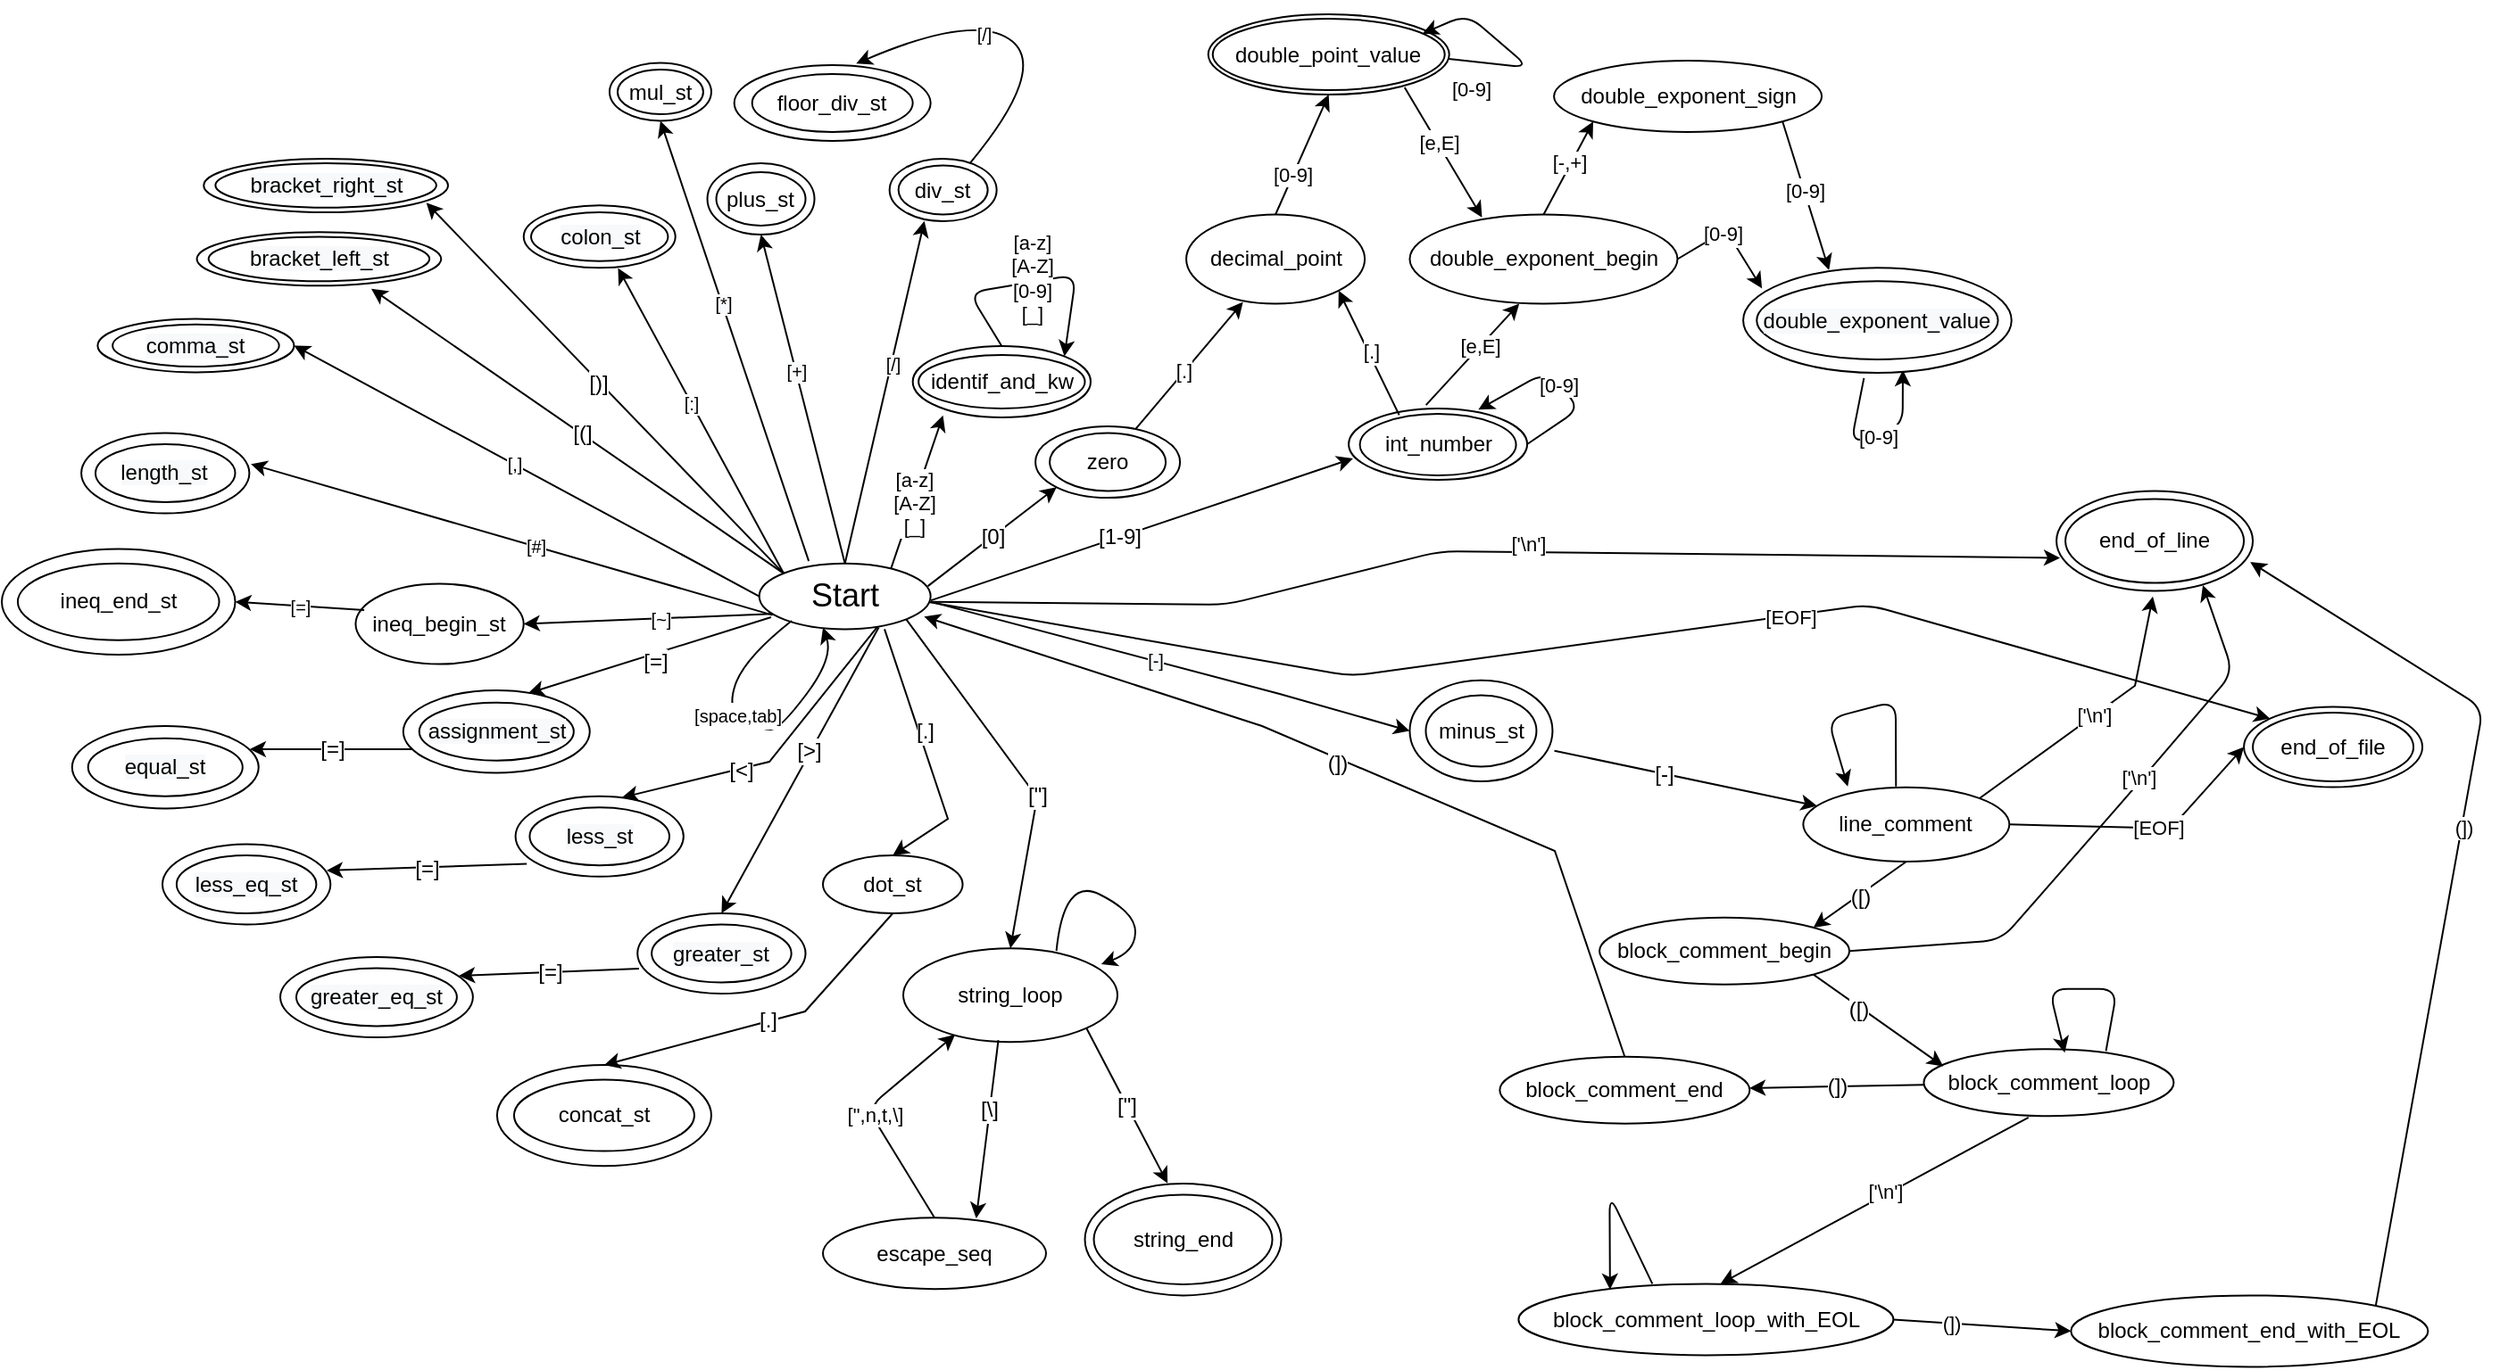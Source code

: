 <mxfile version="15.7.3" type="device"><diagram id="oD_keCYAEAa8p7hV4BWD" name="Page-1"><mxGraphModel dx="1351" dy="756" grid="1" gridSize="10" guides="1" tooltips="1" connect="1" arrows="1" fold="1" page="1" pageScale="1" pageWidth="827" pageHeight="1169" math="0" shadow="0"><root><mxCell id="0"/><mxCell id="1" parent="0"/><mxCell id="SrC2fUFR9enrrj-KLv6N-1" value="" style="ellipse;whiteSpace=wrap;html=1;" parent="1" vertex="1"><mxGeometry x="574.33" y="338.86" width="96" height="36.86" as="geometry"/></mxCell><mxCell id="SrC2fUFR9enrrj-KLv6N-2" value="&lt;font style=&quot;font-size: 18px&quot;&gt;Start&lt;/font&gt;" style="text;html=1;align=center;verticalAlign=middle;resizable=0;points=[];autosize=1;strokeColor=none;fillColor=none;" parent="1" vertex="1"><mxGeometry x="597.33" y="347.29" width="50" height="20" as="geometry"/></mxCell><mxCell id="SrC2fUFR9enrrj-KLv6N-12" value="" style="endArrow=classic;html=1;rounded=0;exitX=1;exitY=0.582;exitDx=0;exitDy=0;entryX=0;entryY=0.5;entryDx=0;entryDy=0;exitPerimeter=0;" parent="1" source="SrC2fUFR9enrrj-KLv6N-1" target="SrC2fUFR9enrrj-KLv6N-17" edge="1"><mxGeometry width="50" height="50" relative="1" as="geometry"><mxPoint x="737.86" y="262" as="sourcePoint"/><mxPoint x="737.86" y="222" as="targetPoint"/><Array as="points"><mxPoint x="865.86" y="412"/></Array></mxGeometry></mxCell><mxCell id="SrC2fUFR9enrrj-KLv6N-318" value="&lt;span style=&quot;font-size: 10px ; background-color: rgb(248 , 249 , 250)&quot;&gt;[-]&lt;/span&gt;" style="edgeLabel;html=1;align=center;verticalAlign=middle;resizable=0;points=[];fontSize=12;" parent="SrC2fUFR9enrrj-KLv6N-12" vertex="1" connectable="0"><mxGeometry x="-0.073" y="1" relative="1" as="geometry"><mxPoint as="offset"/></mxGeometry></mxCell><mxCell id="SrC2fUFR9enrrj-KLv6N-17" value="" style="ellipse;whiteSpace=wrap;html=1;" parent="1" vertex="1"><mxGeometry x="938.73" y="404.42" width="80" height="56.57" as="geometry"/></mxCell><mxCell id="SrC2fUFR9enrrj-KLv6N-18" value="&lt;font style=&quot;font-size: 12px&quot;&gt;minus_st&lt;/font&gt;" style="ellipse;whiteSpace=wrap;html=1;" parent="1" vertex="1"><mxGeometry x="947.73" y="412.7" width="62" height="40" as="geometry"/></mxCell><mxCell id="SrC2fUFR9enrrj-KLv6N-19" value="" style="ellipse;whiteSpace=wrap;html=1;" parent="1" vertex="1"><mxGeometry x="545.26" y="114.5" width="60" height="40" as="geometry"/></mxCell><mxCell id="SrC2fUFR9enrrj-KLv6N-20" value="&lt;font style=&quot;font-size: 12px&quot;&gt;plus_st&lt;/font&gt;" style="ellipse;whiteSpace=wrap;html=1;" parent="1" vertex="1"><mxGeometry x="550.26" y="119.5" width="50" height="30" as="geometry"/></mxCell><mxCell id="SrC2fUFR9enrrj-KLv6N-26" value="" style="endArrow=classic;html=1;rounded=0;entryX=0.5;entryY=1;entryDx=0;entryDy=0;exitX=0.5;exitY=0;exitDx=0;exitDy=0;" parent="1" source="SrC2fUFR9enrrj-KLv6N-1" target="SrC2fUFR9enrrj-KLv6N-19" edge="1"><mxGeometry width="50" height="50" relative="1" as="geometry"><mxPoint x="685.86" y="342" as="sourcePoint"/><mxPoint x="675.86" y="232" as="targetPoint"/></mxGeometry></mxCell><mxCell id="SrC2fUFR9enrrj-KLv6N-32" value="&lt;span style=&quot;background-color: rgb(248 , 249 , 250)&quot;&gt;&lt;font style=&quot;font-size: 10px&quot;&gt;[+]&lt;/font&gt;&lt;/span&gt;" style="edgeLabel;html=1;align=center;verticalAlign=middle;resizable=0;points=[];fontSize=10;" parent="SrC2fUFR9enrrj-KLv6N-26" vertex="1" connectable="0"><mxGeometry x="0.171" relative="1" as="geometry"><mxPoint as="offset"/></mxGeometry></mxCell><mxCell id="SrC2fUFR9enrrj-KLv6N-35" value="" style="endArrow=classic;html=1;rounded=0;entryX=0.5;entryY=1;entryDx=0;entryDy=0;exitX=0.289;exitY=-0.036;exitDx=0;exitDy=0;exitPerimeter=0;" parent="1" source="SrC2fUFR9enrrj-KLv6N-1" target="SrC2fUFR9enrrj-KLv6N-37" edge="1"><mxGeometry width="50" height="50" relative="1" as="geometry"><mxPoint x="675.86" y="332" as="sourcePoint"/><mxPoint x="645.86" y="232" as="targetPoint"/><Array as="points"/></mxGeometry></mxCell><mxCell id="SrC2fUFR9enrrj-KLv6N-36" value="&lt;span style=&quot;background-color: rgb(248 , 249 , 250)&quot;&gt;&lt;font style=&quot;font-size: 10px&quot;&gt;[*]&lt;/font&gt;&lt;/span&gt;" style="edgeLabel;html=1;align=center;verticalAlign=middle;resizable=0;points=[];fontSize=10;" parent="SrC2fUFR9enrrj-KLv6N-35" vertex="1" connectable="0"><mxGeometry x="0.171" relative="1" as="geometry"><mxPoint as="offset"/></mxGeometry></mxCell><mxCell id="SrC2fUFR9enrrj-KLv6N-37" value="&lt;font style=&quot;font-size: 10px&quot;&gt;times_st&lt;/font&gt;" style="ellipse;whiteSpace=wrap;html=1;" parent="1" vertex="1"><mxGeometry x="490.47" y="58.25" width="57" height="32.5" as="geometry"/></mxCell><mxCell id="SrC2fUFR9enrrj-KLv6N-39" value="&lt;font style=&quot;font-size: 12px&quot;&gt;mul_st&lt;/font&gt;" style="ellipse;whiteSpace=wrap;html=1;" parent="1" vertex="1"><mxGeometry x="494.97" y="62" width="48" height="25" as="geometry"/></mxCell><mxCell id="SrC2fUFR9enrrj-KLv6N-41" value="" style="endArrow=classic;html=1;rounded=0;exitX=0.5;exitY=0;exitDx=0;exitDy=0;entryX=0.325;entryY=0.998;entryDx=0;entryDy=0;entryPerimeter=0;" parent="1" source="SrC2fUFR9enrrj-KLv6N-1" target="SrC2fUFR9enrrj-KLv6N-43" edge="1"><mxGeometry width="50" height="50" relative="1" as="geometry"><mxPoint x="722.804" y="385.68" as="sourcePoint"/><mxPoint x="775.86" y="182" as="targetPoint"/><Array as="points"/></mxGeometry></mxCell><mxCell id="SrC2fUFR9enrrj-KLv6N-42" value="&lt;span style=&quot;background-color: rgb(248 , 249 , 250)&quot;&gt;&lt;font style=&quot;font-size: 10px&quot;&gt;[/]&lt;/font&gt;&lt;/span&gt;" style="edgeLabel;html=1;align=center;verticalAlign=middle;resizable=0;points=[];fontSize=10;" parent="SrC2fUFR9enrrj-KLv6N-41" vertex="1" connectable="0"><mxGeometry x="0.171" relative="1" as="geometry"><mxPoint as="offset"/></mxGeometry></mxCell><mxCell id="SrC2fUFR9enrrj-KLv6N-43" value="&lt;font style=&quot;font-size: 10px&quot;&gt;times_st&lt;/font&gt;" style="ellipse;whiteSpace=wrap;html=1;" parent="1" vertex="1"><mxGeometry x="647.33" y="112" width="60" height="35" as="geometry"/></mxCell><mxCell id="SrC2fUFR9enrrj-KLv6N-44" value="&lt;font style=&quot;font-size: 12px&quot;&gt;div_st&lt;/font&gt;" style="ellipse;whiteSpace=wrap;html=1;" parent="1" vertex="1"><mxGeometry x="652.33" y="115.75" width="50" height="27.5" as="geometry"/></mxCell><mxCell id="SrC2fUFR9enrrj-KLv6N-59" value="" style="ellipse;whiteSpace=wrap;html=1;fontSize=10;" parent="1" vertex="1"><mxGeometry x="263.13" y="112" width="136.87" height="30" as="geometry"/></mxCell><mxCell id="SrC2fUFR9enrrj-KLv6N-62" value="&lt;span style=&quot;color: rgb(0 , 0 , 0) ; font-family: &amp;#34;helvetica&amp;#34; ; font-size: 12px ; font-style: normal ; font-weight: normal ; letter-spacing: normal ; text-align: center ; text-indent: 0px ; text-transform: none ; word-spacing: 0px ; background-color: rgb(248 , 249 , 250) ; text-decoration: none ; display: inline ; float: none&quot;&gt;bracket_right_st&lt;/span&gt;" style="ellipse;whiteSpace=wrap;html=1;fontSize=10;" parent="1" vertex="1"><mxGeometry x="269.69" y="114.5" width="123.75" height="24.85" as="geometry"/></mxCell><mxCell id="SrC2fUFR9enrrj-KLv6N-70" value="" style="endArrow=classic;html=1;rounded=0;entryX=0.911;entryY=0.822;entryDx=0;entryDy=0;entryPerimeter=0;exitX=0;exitY=0;exitDx=0;exitDy=0;" parent="1" source="SrC2fUFR9enrrj-KLv6N-1" target="SrC2fUFR9enrrj-KLv6N-59" edge="1"><mxGeometry width="50" height="50" relative="1" as="geometry"><mxPoint x="675.862" y="425.102" as="sourcePoint"/><mxPoint x="422.12" y="162.0" as="targetPoint"/><Array as="points"/></mxGeometry></mxCell><mxCell id="yUjqLN8DnzLpdZ_BlXp3-6" value="&lt;span style=&quot;font-size: 12px&quot;&gt;[)]&lt;/span&gt;" style="edgeLabel;html=1;align=center;verticalAlign=middle;resizable=0;points=[];" parent="SrC2fUFR9enrrj-KLv6N-70" vertex="1" connectable="0"><mxGeometry x="0.029" y="1" relative="1" as="geometry"><mxPoint as="offset"/></mxGeometry></mxCell><mxCell id="SrC2fUFR9enrrj-KLv6N-74" value="" style="ellipse;whiteSpace=wrap;html=1;fontSize=10;" parent="1" vertex="1"><mxGeometry x="259.27" y="153.18" width="136.87" height="30" as="geometry"/></mxCell><mxCell id="SrC2fUFR9enrrj-KLv6N-75" value="&lt;span style=&quot;color: rgb(0 , 0 , 0) ; font-family: &amp;#34;helvetica&amp;#34; ; font-size: 12px ; font-style: normal ; font-weight: normal ; letter-spacing: normal ; text-align: center ; text-indent: 0px ; text-transform: none ; word-spacing: 0px ; background-color: rgb(248 , 249 , 250) ; text-decoration: none ; display: inline ; float: none&quot;&gt;bracket_left_st&lt;/span&gt;" style="ellipse;whiteSpace=wrap;html=1;fontSize=10;" parent="1" vertex="1"><mxGeometry x="265.83" y="155.76" width="123.75" height="24.85" as="geometry"/></mxCell><mxCell id="SrC2fUFR9enrrj-KLv6N-76" value="" style="endArrow=classic;html=1;rounded=0;entryX=0.714;entryY=1.055;entryDx=0;entryDy=0;entryPerimeter=0;exitX=0;exitY=0;exitDx=0;exitDy=0;" parent="1" source="SrC2fUFR9enrrj-KLv6N-1" target="SrC2fUFR9enrrj-KLv6N-74" edge="1"><mxGeometry width="50" height="50" relative="1" as="geometry"><mxPoint x="675.86" y="372" as="sourcePoint"/><mxPoint x="347.609" y="222.0" as="targetPoint"/><Array as="points"/></mxGeometry></mxCell><mxCell id="SrC2fUFR9enrrj-KLv6N-209" value="[(]" style="edgeLabel;html=1;align=center;verticalAlign=middle;resizable=0;points=[];fontSize=12;" parent="SrC2fUFR9enrrj-KLv6N-76" vertex="1" connectable="0"><mxGeometry x="-0.016" relative="1" as="geometry"><mxPoint as="offset"/></mxGeometry></mxCell><mxCell id="SrC2fUFR9enrrj-KLv6N-79" value="&lt;font style=&quot;font-size: 10px&quot;&gt;mul_st&lt;/font&gt;" style="ellipse;whiteSpace=wrap;html=1;" parent="1" vertex="1"><mxGeometry x="560.33" y="59.5" width="110" height="42.5" as="geometry"/></mxCell><mxCell id="SrC2fUFR9enrrj-KLv6N-80" value="&lt;font style=&quot;font-size: 12px&quot;&gt;floor_div_st&lt;/font&gt;" style="ellipse;whiteSpace=wrap;html=1;" parent="1" vertex="1"><mxGeometry x="570.33" y="64.5" width="90" height="32.5" as="geometry"/></mxCell><mxCell id="SrC2fUFR9enrrj-KLv6N-82" value="" style="curved=1;endArrow=classic;html=1;rounded=0;fontSize=10;entryX=0.621;entryY=-0.02;entryDx=0;entryDy=0;entryPerimeter=0;exitX=0.75;exitY=0.073;exitDx=0;exitDy=0;exitPerimeter=0;" parent="1" source="SrC2fUFR9enrrj-KLv6N-43" target="SrC2fUFR9enrrj-KLv6N-79" edge="1"><mxGeometry width="50" height="50" relative="1" as="geometry"><mxPoint x="1015.86" y="82" as="sourcePoint"/><mxPoint x="865.86" y="42" as="targetPoint"/><Array as="points"><mxPoint x="735.86" y="62"/><mxPoint x="695.86" y="30"/></Array></mxGeometry></mxCell><mxCell id="SrC2fUFR9enrrj-KLv6N-91" value="[/]" style="edgeLabel;html=1;align=center;verticalAlign=middle;resizable=0;points=[];fontSize=10;" parent="SrC2fUFR9enrrj-KLv6N-82" vertex="1" connectable="0"><mxGeometry x="0.137" y="7" relative="1" as="geometry"><mxPoint as="offset"/></mxGeometry></mxCell><mxCell id="SrC2fUFR9enrrj-KLv6N-86" value="" style="curved=1;endArrow=classic;html=1;rounded=0;fontSize=10;exitX=0.189;exitY=0.871;exitDx=0;exitDy=0;entryX=0.372;entryY=0.974;entryDx=0;entryDy=0;entryPerimeter=0;exitPerimeter=0;" parent="1" source="SrC2fUFR9enrrj-KLv6N-1" target="SrC2fUFR9enrrj-KLv6N-1" edge="1"><mxGeometry width="50" height="50" relative="1" as="geometry"><mxPoint x="805.86" y="369" as="sourcePoint"/><mxPoint x="755.86" y="312" as="targetPoint"/><Array as="points"><mxPoint x="565.86" y="392"/><mxPoint x="555.86" y="422"/><mxPoint x="575.86" y="432"/><mxPoint x="585.86" y="432"/><mxPoint x="615.86" y="392"/></Array></mxGeometry></mxCell><mxCell id="SrC2fUFR9enrrj-KLv6N-226" value="&lt;span style=&quot;font-size: 10px&quot;&gt;[space,tab]&lt;/span&gt;" style="edgeLabel;html=1;align=center;verticalAlign=middle;resizable=0;points=[];fontSize=12;" parent="SrC2fUFR9enrrj-KLv6N-86" vertex="1" connectable="0"><mxGeometry x="-0.134" y="1" relative="1" as="geometry"><mxPoint as="offset"/></mxGeometry></mxCell><mxCell id="SrC2fUFR9enrrj-KLv6N-92" value="" style="ellipse;whiteSpace=wrap;html=1;fontSize=10;" parent="1" vertex="1"><mxGeometry x="442.36" y="138.18" width="85" height="35" as="geometry"/></mxCell><mxCell id="SrC2fUFR9enrrj-KLv6N-93" value="&lt;span style=&quot;color: rgb(0 , 0 , 0) ; font-family: &amp;#34;helvetica&amp;#34; ; font-size: 12px ; font-style: normal ; font-weight: normal ; letter-spacing: normal ; text-align: center ; text-indent: 0px ; text-transform: none ; word-spacing: 0px ; background-color: rgb(248 , 249 , 250) ; text-decoration: none ; display: inline ; float: none&quot;&gt;colon_st&lt;/span&gt;" style="ellipse;whiteSpace=wrap;html=1;fontSize=10;" parent="1" vertex="1"><mxGeometry x="446.5" y="141.97" width="76.72" height="27.42" as="geometry"/></mxCell><mxCell id="SrC2fUFR9enrrj-KLv6N-101" value="" style="endArrow=classic;html=1;rounded=0;fontSize=10;entryX=0.622;entryY=1.002;entryDx=0;entryDy=0;entryPerimeter=0;exitX=0;exitY=0;exitDx=0;exitDy=0;" parent="1" source="SrC2fUFR9enrrj-KLv6N-1" target="SrC2fUFR9enrrj-KLv6N-92" edge="1"><mxGeometry width="50" height="50" relative="1" as="geometry"><mxPoint x="685.86" y="392" as="sourcePoint"/><mxPoint x="555.86" y="252" as="targetPoint"/></mxGeometry></mxCell><mxCell id="SrC2fUFR9enrrj-KLv6N-103" value="[:]" style="edgeLabel;html=1;align=center;verticalAlign=middle;resizable=0;points=[];fontSize=10;" parent="SrC2fUFR9enrrj-KLv6N-101" vertex="1" connectable="0"><mxGeometry x="0.119" relative="1" as="geometry"><mxPoint as="offset"/></mxGeometry></mxCell><mxCell id="SrC2fUFR9enrrj-KLv6N-113" value="" style="ellipse;whiteSpace=wrap;html=1;fontSize=10;" parent="1" vertex="1"><mxGeometry x="203.71" y="201.7" width="110" height="30" as="geometry"/></mxCell><mxCell id="SrC2fUFR9enrrj-KLv6N-114" value="&lt;span style=&quot;color: rgb(0 , 0 , 0) ; font-family: &amp;#34;helvetica&amp;#34; ; font-size: 12px ; font-style: normal ; font-weight: normal ; letter-spacing: normal ; text-align: center ; text-indent: 0px ; text-transform: none ; word-spacing: 0px ; background-color: rgb(248 , 249 , 250) ; text-decoration: none ; display: inline ; float: none&quot;&gt;comma_st&lt;/span&gt;" style="ellipse;whiteSpace=wrap;html=1;fontSize=10;" parent="1" vertex="1"><mxGeometry x="212.07" y="204.84" width="93.28" height="23.72" as="geometry"/></mxCell><mxCell id="SrC2fUFR9enrrj-KLv6N-115" value="" style="endArrow=classic;html=1;rounded=0;fontSize=10;exitX=0;exitY=0.5;exitDx=0;exitDy=0;entryX=1;entryY=0.5;entryDx=0;entryDy=0;" parent="1" source="SrC2fUFR9enrrj-KLv6N-1" target="SrC2fUFR9enrrj-KLv6N-113" edge="1"><mxGeometry width="50" height="50" relative="1" as="geometry"><mxPoint x="565.86" y="462" as="sourcePoint"/><mxPoint x="295.86" y="337" as="targetPoint"/></mxGeometry></mxCell><mxCell id="SrC2fUFR9enrrj-KLv6N-116" value="[,]" style="edgeLabel;html=1;align=center;verticalAlign=middle;resizable=0;points=[];fontSize=10;" parent="SrC2fUFR9enrrj-KLv6N-115" vertex="1" connectable="0"><mxGeometry x="0.055" relative="1" as="geometry"><mxPoint as="offset"/></mxGeometry></mxCell><mxCell id="SrC2fUFR9enrrj-KLv6N-144" value="" style="ellipse;whiteSpace=wrap;html=1;fontSize=10;" parent="1" vertex="1"><mxGeometry x="194.55" y="265.75" width="94.14" height="45" as="geometry"/></mxCell><mxCell id="SrC2fUFR9enrrj-KLv6N-145" value="&lt;span style=&quot;color: rgb(0 , 0 , 0) ; font-family: &amp;#34;helvetica&amp;#34; ; font-size: 12px ; font-style: normal ; font-weight: normal ; letter-spacing: normal ; text-align: center ; text-indent: 0px ; text-transform: none ; word-spacing: 0px ; background-color: rgb(248 , 249 , 250) ; text-decoration: none ; display: inline ; float: none&quot;&gt;length_st&lt;/span&gt;" style="ellipse;whiteSpace=wrap;html=1;fontSize=10;" parent="1" vertex="1"><mxGeometry x="202.48" y="272" width="78.28" height="32.5" as="geometry"/></mxCell><mxCell id="SrC2fUFR9enrrj-KLv6N-146" value="" style="endArrow=classic;html=1;rounded=0;fontSize=10;exitX=0.078;exitY=0.785;exitDx=0;exitDy=0;exitPerimeter=0;entryX=1.009;entryY=0.387;entryDx=0;entryDy=0;entryPerimeter=0;" parent="1" source="SrC2fUFR9enrrj-KLv6N-1" target="SrC2fUFR9enrrj-KLv6N-144" edge="1"><mxGeometry width="50" height="50" relative="1" as="geometry"><mxPoint x="885.86" y="422" as="sourcePoint"/><mxPoint x="545.86" y="552" as="targetPoint"/></mxGeometry></mxCell><mxCell id="yUjqLN8DnzLpdZ_BlXp3-25" value="&lt;span style=&quot;font-size: 10px&quot;&gt;[#]&lt;/span&gt;" style="edgeLabel;html=1;align=center;verticalAlign=middle;resizable=0;points=[];" parent="SrC2fUFR9enrrj-KLv6N-146" vertex="1" connectable="0"><mxGeometry x="-0.091" y="-1" relative="1" as="geometry"><mxPoint as="offset"/></mxGeometry></mxCell><mxCell id="SrC2fUFR9enrrj-KLv6N-155" value="" style="ellipse;whiteSpace=wrap;html=1;fontSize=10;" parent="1" vertex="1"><mxGeometry x="150" y="330.72" width="130.76" height="59.28" as="geometry"/></mxCell><mxCell id="SrC2fUFR9enrrj-KLv6N-156" value="&lt;span style=&quot;font-family: &amp;#34;helvetica&amp;#34; ; font-size: 12px&quot;&gt;ineq_end_st&lt;/span&gt;" style="ellipse;whiteSpace=wrap;html=1;fontSize=10;" parent="1" vertex="1"><mxGeometry x="158.96" y="338.85" width="112.83" height="43.03" as="geometry"/></mxCell><mxCell id="SrC2fUFR9enrrj-KLv6N-162" value="&lt;span style=&quot;font-family: &amp;#34;helvetica&amp;#34; ; font-size: 12px&quot;&gt;ineq_begin_st&lt;/span&gt;" style="ellipse;whiteSpace=wrap;html=1;fontSize=10;" parent="1" vertex="1"><mxGeometry x="348.22" y="350.29" width="94.14" height="45" as="geometry"/></mxCell><mxCell id="SrC2fUFR9enrrj-KLv6N-164" value="" style="endArrow=classic;html=1;rounded=0;fontSize=10;exitX=0.074;exitY=0.767;exitDx=0;exitDy=0;exitPerimeter=0;entryX=1;entryY=0.5;entryDx=0;entryDy=0;" parent="1" source="SrC2fUFR9enrrj-KLv6N-1" target="SrC2fUFR9enrrj-KLv6N-162" edge="1"><mxGeometry width="50" height="50" relative="1" as="geometry"><mxPoint x="575.86" y="532" as="sourcePoint"/><mxPoint x="745.86" y="472" as="targetPoint"/></mxGeometry></mxCell><mxCell id="SrC2fUFR9enrrj-KLv6N-166" value="[~]" style="edgeLabel;html=1;align=center;verticalAlign=middle;resizable=0;points=[];fontSize=10;" parent="SrC2fUFR9enrrj-KLv6N-164" vertex="1" connectable="0"><mxGeometry x="-0.097" relative="1" as="geometry"><mxPoint as="offset"/></mxGeometry></mxCell><mxCell id="SrC2fUFR9enrrj-KLv6N-165" value="[=]" style="endArrow=classic;html=1;rounded=0;fontSize=10;exitX=0.051;exitY=0.327;exitDx=0;exitDy=0;entryX=1;entryY=0.5;entryDx=0;entryDy=0;exitPerimeter=0;" parent="1" source="SrC2fUFR9enrrj-KLv6N-162" target="SrC2fUFR9enrrj-KLv6N-155" edge="1"><mxGeometry width="50" height="50" relative="1" as="geometry"><mxPoint x="472.861" y="602" as="sourcePoint"/><mxPoint x="372.93" y="732" as="targetPoint"/></mxGeometry></mxCell><mxCell id="SrC2fUFR9enrrj-KLv6N-167" value="" style="ellipse;whiteSpace=wrap;html=1;fontSize=10;" parent="1" vertex="1"><mxGeometry x="374.9" y="410" width="104.49" height="46.25" as="geometry"/></mxCell><mxCell id="SrC2fUFR9enrrj-KLv6N-168" value="&lt;span style=&quot;color: rgb(0 , 0 , 0) ; font-family: &amp;#34;helvetica&amp;#34; ; font-size: 12px ; font-style: normal ; font-weight: normal ; letter-spacing: normal ; text-align: center ; text-indent: 0px ; text-transform: none ; word-spacing: 0px ; background-color: rgb(248 , 249 , 250) ; text-decoration: none ; display: inline ; float: none&quot;&gt;assignment_st&lt;/span&gt;" style="ellipse;whiteSpace=wrap;html=1;fontSize=10;" parent="1" vertex="1"><mxGeometry x="383.86" y="416.88" width="86.56" height="32.5" as="geometry"/></mxCell><mxCell id="SrC2fUFR9enrrj-KLv6N-174" value="" style="ellipse;whiteSpace=wrap;html=1;fontSize=10;" parent="1" vertex="1"><mxGeometry x="189.38" y="430" width="104.49" height="46.25" as="geometry"/></mxCell><mxCell id="SrC2fUFR9enrrj-KLv6N-175" value="&lt;span style=&quot;color: rgb(0 , 0 , 0) ; font-family: &amp;#34;helvetica&amp;#34; ; font-size: 12px ; font-style: normal ; font-weight: normal ; letter-spacing: normal ; text-align: center ; text-indent: 0px ; text-transform: none ; word-spacing: 0px ; background-color: rgb(248 , 249 , 250) ; text-decoration: none ; display: inline ; float: none&quot;&gt;equal_st&lt;/span&gt;" style="ellipse;whiteSpace=wrap;html=1;fontSize=10;" parent="1" vertex="1"><mxGeometry x="198.34" y="436.88" width="86.56" height="32.5" as="geometry"/></mxCell><mxCell id="SrC2fUFR9enrrj-KLv6N-176" value="" style="endArrow=classic;html=1;rounded=0;fontSize=12;entryX=0.67;entryY=0.035;entryDx=0;entryDy=0;exitX=0.069;exitY=0.818;exitDx=0;exitDy=0;exitPerimeter=0;entryPerimeter=0;" parent="1" source="SrC2fUFR9enrrj-KLv6N-1" target="SrC2fUFR9enrrj-KLv6N-167" edge="1"><mxGeometry width="50" height="50" relative="1" as="geometry"><mxPoint x="635.86" y="382" as="sourcePoint"/><mxPoint x="655.86" y="532" as="targetPoint"/><Array as="points"/></mxGeometry></mxCell><mxCell id="SrC2fUFR9enrrj-KLv6N-178" value="[=]" style="edgeLabel;html=1;align=center;verticalAlign=middle;resizable=0;points=[];fontSize=12;" parent="SrC2fUFR9enrrj-KLv6N-176" vertex="1" connectable="0"><mxGeometry x="-0.025" y="4" relative="1" as="geometry"><mxPoint as="offset"/></mxGeometry></mxCell><mxCell id="SrC2fUFR9enrrj-KLv6N-177" value="[=]" style="endArrow=classic;html=1;rounded=0;fontSize=12;entryX=0.953;entryY=0.281;entryDx=0;entryDy=0;entryPerimeter=0;" parent="1" target="SrC2fUFR9enrrj-KLv6N-174" edge="1"><mxGeometry width="50" height="50" relative="1" as="geometry"><mxPoint x="380" y="443" as="sourcePoint"/><mxPoint x="595.86" y="622" as="targetPoint"/></mxGeometry></mxCell><mxCell id="SrC2fUFR9enrrj-KLv6N-182" value="" style="ellipse;whiteSpace=wrap;html=1;fontSize=10;" parent="1" vertex="1"><mxGeometry x="437.79" y="469.38" width="94.14" height="45" as="geometry"/></mxCell><mxCell id="SrC2fUFR9enrrj-KLv6N-183" value="&lt;span style=&quot;color: rgb(0 , 0 , 0) ; font-family: &amp;#34;helvetica&amp;#34; ; font-size: 12px ; font-style: normal ; font-weight: normal ; letter-spacing: normal ; text-align: center ; text-indent: 0px ; text-transform: none ; word-spacing: 0px ; background-color: rgb(248 , 249 , 250) ; text-decoration: none ; display: inline ; float: none&quot;&gt;less_st&lt;/span&gt;" style="ellipse;whiteSpace=wrap;html=1;fontSize=10;" parent="1" vertex="1"><mxGeometry x="445.72" y="475.63" width="78.28" height="32.5" as="geometry"/></mxCell><mxCell id="SrC2fUFR9enrrj-KLv6N-184" value="" style="ellipse;whiteSpace=wrap;html=1;fontSize=10;" parent="1" vertex="1"><mxGeometry x="240.0" y="496.25" width="94.14" height="45" as="geometry"/></mxCell><mxCell id="SrC2fUFR9enrrj-KLv6N-185" value="&lt;span style=&quot;color: rgb(0 , 0 , 0) ; font-family: &amp;#34;helvetica&amp;#34; ; font-size: 12px ; font-style: normal ; font-weight: normal ; letter-spacing: normal ; text-align: center ; text-indent: 0px ; text-transform: none ; word-spacing: 0px ; background-color: rgb(248 , 249 , 250) ; text-decoration: none ; display: inline ; float: none&quot;&gt;less_eq_st&lt;/span&gt;" style="ellipse;whiteSpace=wrap;html=1;fontSize=10;" parent="1" vertex="1"><mxGeometry x="247.93" y="502.5" width="78.28" height="32.5" as="geometry"/></mxCell><mxCell id="SrC2fUFR9enrrj-KLv6N-186" value="" style="endArrow=classic;html=1;rounded=0;fontSize=12;entryX=0.634;entryY=0.015;entryDx=0;entryDy=0;exitX=0.689;exitY=0.964;exitDx=0;exitDy=0;exitPerimeter=0;entryPerimeter=0;" parent="1" source="SrC2fUFR9enrrj-KLv6N-1" target="SrC2fUFR9enrrj-KLv6N-182" edge="1"><mxGeometry width="50" height="50" relative="1" as="geometry"><mxPoint x="635.86" y="382" as="sourcePoint"/><mxPoint x="885.86" y="452" as="targetPoint"/><Array as="points"><mxPoint x="580" y="450"/></Array></mxGeometry></mxCell><mxCell id="VbKIYUYrGfM60Fs6by-6-1" value="&lt;span style=&quot;font-size: 12px&quot;&gt;[&amp;lt;]&lt;/span&gt;" style="edgeLabel;html=1;align=center;verticalAlign=middle;resizable=0;points=[];" parent="SrC2fUFR9enrrj-KLv6N-186" vertex="1" connectable="0"><mxGeometry x="0.249" y="1" relative="1" as="geometry"><mxPoint as="offset"/></mxGeometry></mxCell><mxCell id="SrC2fUFR9enrrj-KLv6N-187" value="" style="endArrow=classic;html=1;rounded=0;fontSize=12;exitX=0.067;exitY=0.841;exitDx=0;exitDy=0;entryX=0.977;entryY=0.328;entryDx=0;entryDy=0;exitPerimeter=0;entryPerimeter=0;" parent="1" source="SrC2fUFR9enrrj-KLv6N-182" target="SrC2fUFR9enrrj-KLv6N-184" edge="1"><mxGeometry width="50" height="50" relative="1" as="geometry"><mxPoint x="835.86" y="502" as="sourcePoint"/><mxPoint x="885.86" y="452" as="targetPoint"/><Array as="points"/></mxGeometry></mxCell><mxCell id="SrC2fUFR9enrrj-KLv6N-189" value="[=]" style="edgeLabel;html=1;align=center;verticalAlign=middle;resizable=0;points=[];fontSize=12;" parent="SrC2fUFR9enrrj-KLv6N-187" vertex="1" connectable="0"><mxGeometry x="-0.004" y="1" relative="1" as="geometry"><mxPoint as="offset"/></mxGeometry></mxCell><mxCell id="SrC2fUFR9enrrj-KLv6N-193" value="" style="ellipse;whiteSpace=wrap;html=1;fontSize=10;" parent="1" vertex="1"><mxGeometry x="506.12" y="535" width="94.14" height="45" as="geometry"/></mxCell><mxCell id="SrC2fUFR9enrrj-KLv6N-194" value="&lt;span style=&quot;color: rgb(0 , 0 , 0) ; font-family: &amp;#34;helvetica&amp;#34; ; font-size: 12px ; font-style: normal ; font-weight: normal ; letter-spacing: normal ; text-align: center ; text-indent: 0px ; text-transform: none ; word-spacing: 0px ; background-color: rgb(248 , 249 , 250) ; text-decoration: none ; display: inline ; float: none&quot;&gt;greater_st&lt;/span&gt;" style="ellipse;whiteSpace=wrap;html=1;fontSize=10;" parent="1" vertex="1"><mxGeometry x="514.05" y="541.25" width="78.28" height="32.5" as="geometry"/></mxCell><mxCell id="SrC2fUFR9enrrj-KLv6N-195" value="" style="ellipse;whiteSpace=wrap;html=1;fontSize=10;" parent="1" vertex="1"><mxGeometry x="306" y="559.5" width="107.93" height="45" as="geometry"/></mxCell><mxCell id="SrC2fUFR9enrrj-KLv6N-196" value="&lt;span style=&quot;color: rgb(0 , 0 , 0) ; font-family: &amp;#34;helvetica&amp;#34; ; font-size: 12px ; font-style: normal ; font-weight: normal ; letter-spacing: normal ; text-align: center ; text-indent: 0px ; text-transform: none ; word-spacing: 0px ; background-color: rgb(248 , 249 , 250) ; text-decoration: none ; display: inline ; float: none&quot;&gt;greater_eq_st&lt;/span&gt;" style="ellipse;whiteSpace=wrap;html=1;fontSize=10;" parent="1" vertex="1"><mxGeometry x="314.96" y="565.75" width="90" height="32.5" as="geometry"/></mxCell><mxCell id="SrC2fUFR9enrrj-KLv6N-199" value="" style="endArrow=classic;html=1;rounded=0;fontSize=12;exitX=0.697;exitY=0.975;exitDx=0;exitDy=0;exitPerimeter=0;entryX=0.5;entryY=0;entryDx=0;entryDy=0;" parent="1" source="SrC2fUFR9enrrj-KLv6N-1" target="SrC2fUFR9enrrj-KLv6N-193" edge="1"><mxGeometry width="50" height="50" relative="1" as="geometry"><mxPoint x="945.86" y="542" as="sourcePoint"/><mxPoint x="995.86" y="492" as="targetPoint"/></mxGeometry></mxCell><mxCell id="SrC2fUFR9enrrj-KLv6N-200" value="[&amp;gt;]" style="edgeLabel;html=1;align=center;verticalAlign=middle;resizable=0;points=[];fontSize=12;" parent="SrC2fUFR9enrrj-KLv6N-199" vertex="1" connectable="0"><mxGeometry x="-0.132" y="-1" relative="1" as="geometry"><mxPoint as="offset"/></mxGeometry></mxCell><mxCell id="SrC2fUFR9enrrj-KLv6N-201" value="[=]" style="endArrow=classic;html=1;rounded=0;fontSize=12;exitX=0.009;exitY=0.689;exitDx=0;exitDy=0;entryX=0.927;entryY=0.233;entryDx=0;entryDy=0;exitPerimeter=0;entryPerimeter=0;" parent="1" source="SrC2fUFR9enrrj-KLv6N-193" target="SrC2fUFR9enrrj-KLv6N-195" edge="1"><mxGeometry width="50" height="50" relative="1" as="geometry"><mxPoint x="945.86" y="542" as="sourcePoint"/><mxPoint x="995.86" y="492" as="targetPoint"/></mxGeometry></mxCell><mxCell id="SrC2fUFR9enrrj-KLv6N-233" value="int64" style="ellipse;whiteSpace=wrap;html=1;" parent="1" vertex="1"><mxGeometry x="904.54" y="252.0" width="100" height="40" as="geometry"/></mxCell><mxCell id="SrC2fUFR9enrrj-KLv6N-234" value="zero" style="ellipse;whiteSpace=wrap;html=1;" parent="1" vertex="1"><mxGeometry x="729.05" y="262" width="81" height="40" as="geometry"/></mxCell><mxCell id="SrC2fUFR9enrrj-KLv6N-235" value="decimal_point" style="ellipse;whiteSpace=wrap;html=1;" parent="1" vertex="1"><mxGeometry x="813.54" y="143.25" width="100" height="50" as="geometry"/></mxCell><mxCell id="SrC2fUFR9enrrj-KLv6N-236" value="" style="endArrow=classic;html=1;exitX=0.283;exitY=0.092;exitDx=0;exitDy=0;exitPerimeter=0;entryX=1;entryY=1;entryDx=0;entryDy=0;" parent="1" source="SrC2fUFR9enrrj-KLv6N-233" target="SrC2fUFR9enrrj-KLv6N-235" edge="1"><mxGeometry width="50" height="50" relative="1" as="geometry"><mxPoint x="921.86" y="214.29" as="sourcePoint"/><mxPoint x="971.86" y="164.29" as="targetPoint"/></mxGeometry></mxCell><mxCell id="SrC2fUFR9enrrj-KLv6N-262" value="&lt;span style=&quot;font-size: 11px&quot;&gt;[.]&lt;/span&gt;" style="edgeLabel;html=1;align=center;verticalAlign=middle;resizable=0;points=[];fontSize=12;" parent="SrC2fUFR9enrrj-KLv6N-236" vertex="1" connectable="0"><mxGeometry x="0.017" y="-1" relative="1" as="geometry"><mxPoint as="offset"/></mxGeometry></mxCell><mxCell id="SrC2fUFR9enrrj-KLv6N-240" value="" style="endArrow=classic;html=1;entryX=0.318;entryY=0.981;entryDx=0;entryDy=0;entryPerimeter=0;" parent="1" source="SrC2fUFR9enrrj-KLv6N-234" target="SrC2fUFR9enrrj-KLv6N-235" edge="1"><mxGeometry width="50" height="50" relative="1" as="geometry"><mxPoint x="581.86" y="214.29" as="sourcePoint"/><mxPoint x="631.86" y="164.29" as="targetPoint"/></mxGeometry></mxCell><mxCell id="SrC2fUFR9enrrj-KLv6N-261" value="&lt;span style=&quot;font-size: 11px&quot;&gt;[.]&lt;/span&gt;" style="edgeLabel;html=1;align=center;verticalAlign=middle;resizable=0;points=[];fontSize=12;" parent="SrC2fUFR9enrrj-KLv6N-240" vertex="1" connectable="0"><mxGeometry x="-0.095" y="1" relative="1" as="geometry"><mxPoint as="offset"/></mxGeometry></mxCell><mxCell id="SrC2fUFR9enrrj-KLv6N-243" value="int_number" style="ellipse;whiteSpace=wrap;html=1;" parent="1" vertex="1"><mxGeometry x="910.79" y="255.0" width="87.5" height="34.5" as="geometry"/></mxCell><mxCell id="SrC2fUFR9enrrj-KLv6N-244" value="zero" style="ellipse;whiteSpace=wrap;html=1;" parent="1" vertex="1"><mxGeometry x="737.05" y="265.75" width="65" height="32.5" as="geometry"/></mxCell><mxCell id="SrC2fUFR9enrrj-KLv6N-246" value="&lt;div&gt;&lt;br&gt;&lt;/div&gt;" style="edgeLabel;html=1;align=center;verticalAlign=middle;resizable=0;points=[];" parent="1" vertex="1" connectable="0"><mxGeometry x="1366.706" y="362.674" as="geometry"><mxPoint x="-3" y="-3" as="offset"/></mxGeometry></mxCell><mxCell id="SrC2fUFR9enrrj-KLv6N-247" value="identif_and_kw" style="ellipse;whiteSpace=wrap;html=1;" parent="1" vertex="1"><mxGeometry x="660.33" y="216.97" width="99.67" height="40" as="geometry"/></mxCell><mxCell id="SrC2fUFR9enrrj-KLv6N-248" value="" style="endArrow=classic;html=1;exitX=0.5;exitY=0;exitDx=0;exitDy=0;entryX=1;entryY=0;entryDx=0;entryDy=0;" parent="1" source="SrC2fUFR9enrrj-KLv6N-247" target="SrC2fUFR9enrrj-KLv6N-247" edge="1"><mxGeometry width="50" height="50" relative="1" as="geometry"><mxPoint x="344.625" y="349.968" as="sourcePoint"/><mxPoint x="601.8" y="176.97" as="targetPoint"/><Array as="points"><mxPoint x="691.8" y="186.97"/><mxPoint x="751.8" y="176.97"/></Array></mxGeometry></mxCell><mxCell id="SrC2fUFR9enrrj-KLv6N-249" value="&lt;div&gt;[a-z]&lt;/div&gt;&lt;div&gt;[A-Z]&lt;/div&gt;&lt;div&gt;[0-9]&lt;br&gt;&lt;/div&gt;&lt;div&gt;[_]&lt;br&gt;&lt;/div&gt;" style="edgeLabel;html=1;align=center;verticalAlign=middle;resizable=0;points=[];" parent="SrC2fUFR9enrrj-KLv6N-248" vertex="1" connectable="0"><mxGeometry x="0.171" y="-2" relative="1" as="geometry"><mxPoint x="-12.78" y="-2" as="offset"/></mxGeometry></mxCell><mxCell id="SrC2fUFR9enrrj-KLv6N-250" value="identif_and_kw" style="ellipse;whiteSpace=wrap;html=1;" parent="1" vertex="1"><mxGeometry x="663.56" y="221.97" width="93.2" height="30" as="geometry"/></mxCell><mxCell id="SrC2fUFR9enrrj-KLv6N-251" value="" style="endArrow=classic;html=1;rounded=0;fontSize=12;exitX=0.768;exitY=0.083;exitDx=0;exitDy=0;exitPerimeter=0;entryX=0.17;entryY=0.973;entryDx=0;entryDy=0;entryPerimeter=0;" parent="1" source="SrC2fUFR9enrrj-KLv6N-1" target="SrC2fUFR9enrrj-KLv6N-247" edge="1"><mxGeometry width="50" height="50" relative="1" as="geometry"><mxPoint x="885.86" y="422" as="sourcePoint"/><mxPoint x="705.86" y="292" as="targetPoint"/></mxGeometry></mxCell><mxCell id="SrC2fUFR9enrrj-KLv6N-252" value="&lt;div style=&quot;font-size: 11px&quot;&gt;[a-z]&lt;/div&gt;&lt;div style=&quot;font-size: 11px&quot;&gt;[A-Z]&lt;/div&gt;&lt;div style=&quot;font-size: 11px&quot;&gt;[_]&lt;/div&gt;" style="edgeLabel;html=1;align=center;verticalAlign=middle;resizable=0;points=[];fontSize=12;" parent="SrC2fUFR9enrrj-KLv6N-251" vertex="1" connectable="0"><mxGeometry x="-0.141" relative="1" as="geometry"><mxPoint as="offset"/></mxGeometry></mxCell><mxCell id="SrC2fUFR9enrrj-KLv6N-253" value="[0]" style="endArrow=classic;html=1;rounded=0;fontSize=12;exitX=0.984;exitY=0.345;exitDx=0;exitDy=0;exitPerimeter=0;entryX=0;entryY=1;entryDx=0;entryDy=0;" parent="1" source="SrC2fUFR9enrrj-KLv6N-1" target="SrC2fUFR9enrrj-KLv6N-234" edge="1"><mxGeometry width="50" height="50" relative="1" as="geometry"><mxPoint x="945.86" y="312" as="sourcePoint"/><mxPoint x="995.86" y="262" as="targetPoint"/></mxGeometry></mxCell><mxCell id="SrC2fUFR9enrrj-KLv6N-254" value="" style="endArrow=classic;html=1;rounded=0;fontSize=12;exitX=1.002;exitY=0.561;exitDx=0;exitDy=0;exitPerimeter=0;entryX=0.024;entryY=0.7;entryDx=0;entryDy=0;entryPerimeter=0;" parent="1" source="SrC2fUFR9enrrj-KLv6N-1" target="SrC2fUFR9enrrj-KLv6N-233" edge="1"><mxGeometry width="50" height="50" relative="1" as="geometry"><mxPoint x="945.86" y="312" as="sourcePoint"/><mxPoint x="995.86" y="262" as="targetPoint"/></mxGeometry></mxCell><mxCell id="SrC2fUFR9enrrj-KLv6N-260" value="[1-9]" style="edgeLabel;html=1;align=center;verticalAlign=middle;resizable=0;points=[];fontSize=12;" parent="SrC2fUFR9enrrj-KLv6N-254" vertex="1" connectable="0"><mxGeometry x="-0.106" relative="1" as="geometry"><mxPoint as="offset"/></mxGeometry></mxCell><mxCell id="SrC2fUFR9enrrj-KLv6N-264" value="double_point_value" style="ellipse;whiteSpace=wrap;html=1;" parent="1" vertex="1"><mxGeometry x="825.86" y="31" width="135" height="45" as="geometry"/></mxCell><mxCell id="SrC2fUFR9enrrj-KLv6N-265" value="" style="endArrow=classic;html=1;exitX=0.5;exitY=0;exitDx=0;exitDy=0;entryX=0.5;entryY=1;entryDx=0;entryDy=0;" parent="1" source="SrC2fUFR9enrrj-KLv6N-235" target="SrC2fUFR9enrrj-KLv6N-264" edge="1"><mxGeometry width="50" height="50" relative="1" as="geometry"><mxPoint x="875.05" y="122" as="sourcePoint"/><mxPoint x="790.05" y="32" as="targetPoint"/></mxGeometry></mxCell><mxCell id="SrC2fUFR9enrrj-KLv6N-266" value="[0-9]" style="edgeLabel;html=1;align=center;verticalAlign=middle;resizable=0;points=[];" parent="SrC2fUFR9enrrj-KLv6N-265" vertex="1" connectable="0"><mxGeometry x="-0.341" y="1" relative="1" as="geometry"><mxPoint as="offset"/></mxGeometry></mxCell><mxCell id="SrC2fUFR9enrrj-KLv6N-267" value="" style="endArrow=classic;html=1;exitX=1;exitY=0.5;exitDx=0;exitDy=0;entryX=1;entryY=0;entryDx=0;entryDy=0;" parent="1" edge="1"><mxGeometry width="50" height="50" relative="1" as="geometry"><mxPoint x="960.5" y="56" as="sourcePoint"/><mxPoint x="945.855" y="41.858" as="targetPoint"/><Array as="points"><mxPoint x="1005.86" y="61"/><mxPoint x="970.86" y="31"/></Array></mxGeometry></mxCell><mxCell id="SrC2fUFR9enrrj-KLv6N-268" value="[0-9]" style="edgeLabel;html=1;align=center;verticalAlign=middle;resizable=0;points=[];" parent="SrC2fUFR9enrrj-KLv6N-267" vertex="1" connectable="0"><mxGeometry x="0.258" y="-2" relative="1" as="geometry"><mxPoint x="-12" y="32" as="offset"/></mxGeometry></mxCell><mxCell id="SrC2fUFR9enrrj-KLv6N-271" value="double_point_value" style="ellipse;whiteSpace=wrap;html=1;" parent="1" vertex="1"><mxGeometry x="828.36" y="33.5" width="130" height="40" as="geometry"/></mxCell><mxCell id="SrC2fUFR9enrrj-KLv6N-272" value="[0-9]" style="endArrow=classic;html=1;exitX=1;exitY=0.5;exitDx=0;exitDy=0;entryX=0.726;entryY=0.017;entryDx=0;entryDy=0;entryPerimeter=0;" parent="1" source="SrC2fUFR9enrrj-KLv6N-233" target="SrC2fUFR9enrrj-KLv6N-233" edge="1"><mxGeometry width="50" height="50" relative="1" as="geometry"><mxPoint x="1274.54" y="331.72" as="sourcePoint"/><mxPoint x="984.54" y="251.72" as="targetPoint"/><Array as="points"><mxPoint x="1034.54" y="251.72"/><mxPoint x="1014.54" y="231.72"/></Array></mxGeometry></mxCell><mxCell id="SrC2fUFR9enrrj-KLv6N-292" value="double_exponent_begin" style="ellipse;whiteSpace=wrap;html=1;" parent="1" vertex="1"><mxGeometry x="938.73" y="143.25" width="150" height="50" as="geometry"/></mxCell><mxCell id="SrC2fUFR9enrrj-KLv6N-293" value="" style="endArrow=classic;html=1;exitX=0.433;exitY=-0.049;exitDx=0;exitDy=0;entryX=0.409;entryY=1;entryDx=0;entryDy=0;exitPerimeter=0;entryPerimeter=0;" parent="1" source="SrC2fUFR9enrrj-KLv6N-233" target="SrC2fUFR9enrrj-KLv6N-292" edge="1"><mxGeometry width="50" height="50" relative="1" as="geometry"><mxPoint x="1040.38" y="244.5" as="sourcePoint"/><mxPoint x="960.38" y="134.5" as="targetPoint"/></mxGeometry></mxCell><mxCell id="SrC2fUFR9enrrj-KLv6N-294" value="[e,E]" style="edgeLabel;html=1;align=center;verticalAlign=middle;resizable=0;points=[];" parent="SrC2fUFR9enrrj-KLv6N-293" vertex="1" connectable="0"><mxGeometry x="-0.411" relative="1" as="geometry"><mxPoint x="14.66" y="-17.18" as="offset"/></mxGeometry></mxCell><mxCell id="SrC2fUFR9enrrj-KLv6N-296" value="" style="endArrow=classic;html=1;entryX=0.27;entryY=0.033;entryDx=0;entryDy=0;entryPerimeter=0;" parent="1" target="SrC2fUFR9enrrj-KLv6N-292" edge="1"><mxGeometry width="50" height="50" relative="1" as="geometry"><mxPoint x="935.86" y="72" as="sourcePoint"/><mxPoint x="972.347" y="34.498" as="targetPoint"/></mxGeometry></mxCell><mxCell id="SrC2fUFR9enrrj-KLv6N-309" value="&lt;span style=&quot;font-size: 11px&quot;&gt;[e,E]&lt;/span&gt;" style="edgeLabel;html=1;align=center;verticalAlign=middle;resizable=0;points=[];fontSize=12;" parent="SrC2fUFR9enrrj-KLv6N-296" vertex="1" connectable="0"><mxGeometry x="-0.153" relative="1" as="geometry"><mxPoint as="offset"/></mxGeometry></mxCell><mxCell id="SrC2fUFR9enrrj-KLv6N-298" value="double_exponent_sign" style="ellipse;whiteSpace=wrap;html=1;" parent="1" vertex="1"><mxGeometry x="1019.54" y="57" width="150" height="40" as="geometry"/></mxCell><mxCell id="SrC2fUFR9enrrj-KLv6N-299" value="" style="endArrow=classic;html=1;exitX=0.5;exitY=0;exitDx=0;exitDy=0;entryX=0;entryY=1;entryDx=0;entryDy=0;" parent="1" source="SrC2fUFR9enrrj-KLv6N-292" target="SrC2fUFR9enrrj-KLv6N-298" edge="1"><mxGeometry width="50" height="50" relative="1" as="geometry"><mxPoint x="1078.73" y="163.25" as="sourcePoint"/><mxPoint x="1128.73" y="113.25" as="targetPoint"/></mxGeometry></mxCell><mxCell id="SrC2fUFR9enrrj-KLv6N-300" value="[-,+]" style="edgeLabel;html=1;align=center;verticalAlign=middle;resizable=0;points=[];" parent="SrC2fUFR9enrrj-KLv6N-299" vertex="1" connectable="0"><mxGeometry x="-0.476" relative="1" as="geometry"><mxPoint x="6.72" y="-15.53" as="offset"/></mxGeometry></mxCell><mxCell id="SrC2fUFR9enrrj-KLv6N-301" value="" style="endArrow=classic;html=1;exitX=1;exitY=0.5;exitDx=0;exitDy=0;entryX=0.07;entryY=0.196;entryDx=0;entryDy=0;entryPerimeter=0;" parent="1" source="SrC2fUFR9enrrj-KLv6N-292" target="SrC2fUFR9enrrj-KLv6N-307" edge="1"><mxGeometry width="50" height="50" relative="1" as="geometry"><mxPoint x="1058.73" y="243.25" as="sourcePoint"/><mxPoint x="1148.183" y="155.91" as="targetPoint"/><Array as="points"><mxPoint x="1115.86" y="152"/></Array></mxGeometry></mxCell><mxCell id="SrC2fUFR9enrrj-KLv6N-311" value="&lt;span style=&quot;font-size: 11px&quot;&gt;[0-9]&lt;/span&gt;" style="edgeLabel;html=1;align=center;verticalAlign=middle;resizable=0;points=[];fontSize=12;" parent="SrC2fUFR9enrrj-KLv6N-301" vertex="1" connectable="0"><mxGeometry x="-0.172" relative="1" as="geometry"><mxPoint as="offset"/></mxGeometry></mxCell><mxCell id="SrC2fUFR9enrrj-KLv6N-303" value="" style="endArrow=classic;html=1;entryX=0.32;entryY=0.021;entryDx=0;entryDy=0;exitX=1;exitY=1;exitDx=0;exitDy=0;entryPerimeter=0;" parent="1" source="SrC2fUFR9enrrj-KLv6N-298" target="SrC2fUFR9enrrj-KLv6N-307" edge="1"><mxGeometry width="50" height="50" relative="1" as="geometry"><mxPoint x="1120.727" y="78.251" as="sourcePoint"/><mxPoint x="1170.73" y="113.25" as="targetPoint"/><Array as="points"/></mxGeometry></mxCell><mxCell id="SrC2fUFR9enrrj-KLv6N-310" value="&lt;span style=&quot;font-size: 11px&quot;&gt;[0-9]&lt;/span&gt;" style="edgeLabel;html=1;align=center;verticalAlign=middle;resizable=0;points=[];fontSize=12;" parent="SrC2fUFR9enrrj-KLv6N-303" vertex="1" connectable="0"><mxGeometry x="-0.075" relative="1" as="geometry"><mxPoint as="offset"/></mxGeometry></mxCell><mxCell id="SrC2fUFR9enrrj-KLv6N-305" value="" style="endArrow=classic;html=1;exitX=0.45;exitY=1.05;exitDx=0;exitDy=0;entryX=0.595;entryY=0.975;entryDx=0;entryDy=0;entryPerimeter=0;exitPerimeter=0;" parent="1" source="SrC2fUFR9enrrj-KLv6N-307" target="SrC2fUFR9enrrj-KLv6N-307" edge="1"><mxGeometry width="50" height="50" relative="1" as="geometry"><mxPoint x="1189.243" y="242.02" as="sourcePoint"/><mxPoint x="1211.644" y="241.18" as="targetPoint"/><Array as="points"><mxPoint x="1185.86" y="272"/><mxPoint x="1214.86" y="262"/></Array></mxGeometry></mxCell><mxCell id="SrC2fUFR9enrrj-KLv6N-383" value="&lt;span style=&quot;font-size: 11px&quot;&gt;[0-9]&lt;/span&gt;" style="edgeLabel;html=1;align=center;verticalAlign=middle;resizable=0;points=[];fontSize=12;" parent="SrC2fUFR9enrrj-KLv6N-305" vertex="1" connectable="0"><mxGeometry x="0.069" y="-1" relative="1" as="geometry"><mxPoint as="offset"/></mxGeometry></mxCell><mxCell id="SrC2fUFR9enrrj-KLv6N-307" value="" style="ellipse;whiteSpace=wrap;html=1;" parent="1" vertex="1"><mxGeometry x="1125.54" y="173.18" width="150.32" height="58.82" as="geometry"/></mxCell><mxCell id="SrC2fUFR9enrrj-KLv6N-319" value="line_comment" style="ellipse;whiteSpace=wrap;html=1;" parent="1" vertex="1"><mxGeometry x="1159.17" y="464.35" width="115.48" height="41.64" as="geometry"/></mxCell><mxCell id="SrC2fUFR9enrrj-KLv6N-321" value="" style="endArrow=classic;html=1;rounded=0;fontSize=12;exitX=1.013;exitY=0.697;exitDx=0;exitDy=0;exitPerimeter=0;" parent="1" source="SrC2fUFR9enrrj-KLv6N-17" target="SrC2fUFR9enrrj-KLv6N-319" edge="1"><mxGeometry width="50" height="50" relative="1" as="geometry"><mxPoint x="1079.17" y="467.38" as="sourcePoint"/><mxPoint x="830.03" y="378.24" as="targetPoint"/><Array as="points"/></mxGeometry></mxCell><mxCell id="SrC2fUFR9enrrj-KLv6N-354" value="&lt;span style=&quot;font-family: &amp;#34;helvetica&amp;#34;&quot;&gt;[-]&lt;/span&gt;" style="edgeLabel;html=1;align=center;verticalAlign=middle;resizable=0;points=[];fontSize=12;" parent="SrC2fUFR9enrrj-KLv6N-321" vertex="1" connectable="0"><mxGeometry x="-0.175" relative="1" as="geometry"><mxPoint as="offset"/></mxGeometry></mxCell><mxCell id="SrC2fUFR9enrrj-KLv6N-323" value="end_of_line" style="ellipse;whiteSpace=wrap;html=1;" parent="1" vertex="1"><mxGeometry x="1301.03" y="298.25" width="110" height="56" as="geometry"/></mxCell><mxCell id="SrC2fUFR9enrrj-KLv6N-324" value="" style="endArrow=classic;html=1;exitX=1.002;exitY=0.582;exitDx=0;exitDy=0;entryX=0.018;entryY=0.67;entryDx=0;entryDy=0;exitPerimeter=0;entryPerimeter=0;" parent="1" source="SrC2fUFR9enrrj-KLv6N-1" target="SrC2fUFR9enrrj-KLv6N-323" edge="1"><mxGeometry width="50" height="50" relative="1" as="geometry"><mxPoint x="689.049" y="393.737" as="sourcePoint"/><mxPoint x="1135.86" y="362" as="targetPoint"/><Array as="points"><mxPoint x="835.86" y="362"/><mxPoint x="955.86" y="332"/></Array></mxGeometry></mxCell><mxCell id="VbKIYUYrGfM60Fs6by-6-3" value="['\n']" style="edgeLabel;html=1;align=center;verticalAlign=middle;resizable=0;points=[];" parent="SrC2fUFR9enrrj-KLv6N-324" vertex="1" connectable="0"><mxGeometry x="0.062" y="5" relative="1" as="geometry"><mxPoint as="offset"/></mxGeometry></mxCell><mxCell id="SrC2fUFR9enrrj-KLv6N-326" value="end_of_line" style="ellipse;whiteSpace=wrap;html=1;" parent="1" vertex="1"><mxGeometry x="1306.03" y="302.75" width="100" height="47" as="geometry"/></mxCell><mxCell id="SrC2fUFR9enrrj-KLv6N-328" value="" style="endArrow=classic;html=1;entryX=0;entryY=0;entryDx=0;entryDy=0;exitX=0.99;exitY=0.587;exitDx=0;exitDy=0;exitPerimeter=0;" parent="1" target="SrC2fUFR9enrrj-KLv6N-330" edge="1" source="SrC2fUFR9enrrj-KLv6N-1"><mxGeometry width="50" height="50" relative="1" as="geometry"><mxPoint x="665.86" y="362" as="sourcePoint"/><mxPoint x="1215.86" y="542" as="targetPoint"/><Array as="points"><mxPoint x="905.86" y="402"/><mxPoint x="1195.86" y="362"/></Array></mxGeometry></mxCell><mxCell id="SrC2fUFR9enrrj-KLv6N-371" value="&lt;span style=&quot;font-size: 11px&quot;&gt;[EOF]&lt;/span&gt;" style="edgeLabel;html=1;align=center;verticalAlign=middle;resizable=0;points=[];fontSize=12;" parent="SrC2fUFR9enrrj-KLv6N-328" vertex="1" connectable="0"><mxGeometry x="0.274" y="-1" relative="1" as="geometry"><mxPoint as="offset"/></mxGeometry></mxCell><mxCell id="SrC2fUFR9enrrj-KLv6N-330" value="end_of_file" style="ellipse;whiteSpace=wrap;html=1;" parent="1" vertex="1"><mxGeometry x="1406.03" y="419.24" width="100" height="45" as="geometry"/></mxCell><mxCell id="SrC2fUFR9enrrj-KLv6N-332" value="end_of_file" style="ellipse;whiteSpace=wrap;html=1;" parent="1" vertex="1"><mxGeometry x="1411.03" y="422.49" width="90" height="38.5" as="geometry"/></mxCell><mxCell id="SrC2fUFR9enrrj-KLv6N-334" value="" style="endArrow=classic;html=1;exitX=1;exitY=0.5;exitDx=0;exitDy=0;entryX=0;entryY=0.5;entryDx=0;entryDy=0;" parent="1" source="SrC2fUFR9enrrj-KLv6N-319" target="SrC2fUFR9enrrj-KLv6N-330" edge="1"><mxGeometry width="50" height="50" relative="1" as="geometry"><mxPoint x="1165.03" y="317.38" as="sourcePoint"/><mxPoint x="1395.03" y="457.38" as="targetPoint"/><Array as="points"><mxPoint x="1365.03" y="487.38"/></Array></mxGeometry></mxCell><mxCell id="SrC2fUFR9enrrj-KLv6N-357" value="&lt;span style=&quot;font-size: 11px&quot;&gt;[EOF]&lt;/span&gt;" style="edgeLabel;html=1;align=center;verticalAlign=middle;resizable=0;points=[];fontSize=12;" parent="SrC2fUFR9enrrj-KLv6N-334" vertex="1" connectable="0"><mxGeometry x="0.094" relative="1" as="geometry"><mxPoint as="offset"/></mxGeometry></mxCell><mxCell id="SrC2fUFR9enrrj-KLv6N-338" value="&lt;span style=&quot;font-size: 11px&quot;&gt;['\n']&lt;/span&gt;" style="endArrow=classic;html=1;rounded=0;fontSize=12;entryX=0.25;entryY=1;entryDx=0;entryDy=0;exitX=1;exitY=0;exitDx=0;exitDy=0;entryPerimeter=0;" parent="1" source="SrC2fUFR9enrrj-KLv6N-319" edge="1"><mxGeometry width="50" height="50" relative="1" as="geometry"><mxPoint x="1195.03" y="317.38" as="sourcePoint"/><mxPoint x="1355.03" y="357.38" as="targetPoint"/><Array as="points"><mxPoint x="1345.03" y="407.38"/></Array></mxGeometry></mxCell><mxCell id="SrC2fUFR9enrrj-KLv6N-342" value="" style="endArrow=classic;html=1;exitX=0.45;exitY=-0.012;exitDx=0;exitDy=0;entryX=0.216;entryY=-0.012;entryDx=0;entryDy=0;entryPerimeter=0;exitPerimeter=0;" parent="1" source="SrC2fUFR9enrrj-KLv6N-319" target="SrC2fUFR9enrrj-KLv6N-319" edge="1"><mxGeometry width="50" height="50" relative="1" as="geometry"><mxPoint x="1268.57" y="792.19" as="sourcePoint"/><mxPoint x="1296.17" y="782.2" as="targetPoint"/><Array as="points"><mxPoint x="1210.97" y="415.99"/><mxPoint x="1172.97" y="425.99"/></Array></mxGeometry></mxCell><mxCell id="SrC2fUFR9enrrj-KLv6N-351" value="block_comment_begin" style="ellipse;whiteSpace=wrap;html=1;" parent="1" vertex="1"><mxGeometry x="1045.03" y="537.38" width="140" height="37.5" as="geometry"/></mxCell><mxCell id="SrC2fUFR9enrrj-KLv6N-352" value="" style="endArrow=classic;html=1;rounded=0;fontSize=12;exitX=0.5;exitY=1;exitDx=0;exitDy=0;entryX=1;entryY=0;entryDx=0;entryDy=0;" parent="1" source="SrC2fUFR9enrrj-KLv6N-319" target="SrC2fUFR9enrrj-KLv6N-351" edge="1"><mxGeometry width="50" height="50" relative="1" as="geometry"><mxPoint x="1258.062" y="528.376" as="sourcePoint"/><mxPoint x="1195.03" y="547.38" as="targetPoint"/></mxGeometry></mxCell><mxCell id="SrC2fUFR9enrrj-KLv6N-360" value="([)" style="edgeLabel;html=1;align=center;verticalAlign=middle;resizable=0;points=[];fontSize=12;" parent="SrC2fUFR9enrrj-KLv6N-352" vertex="1" connectable="0"><mxGeometry x="0.036" y="1" relative="1" as="geometry"><mxPoint as="offset"/></mxGeometry></mxCell><mxCell id="SrC2fUFR9enrrj-KLv6N-358" value="block_comment_loop" style="ellipse;whiteSpace=wrap;html=1;" parent="1" vertex="1"><mxGeometry x="1226.71" y="611.13" width="140" height="37.5" as="geometry"/></mxCell><mxCell id="SrC2fUFR9enrrj-KLv6N-363" value="" style="endArrow=classic;html=1;exitX=0.729;exitY=0.027;exitDx=0;exitDy=0;entryX=0.564;entryY=0.053;entryDx=0;entryDy=0;entryPerimeter=0;exitPerimeter=0;" parent="1" source="SrC2fUFR9enrrj-KLv6N-358" target="SrC2fUFR9enrrj-KLv6N-358" edge="1"><mxGeometry width="50" height="50" relative="1" as="geometry"><mxPoint x="1446.996" y="538.36" as="sourcePoint"/><mxPoint x="1419.974" y="538.36" as="targetPoint"/><Array as="points"><mxPoint x="1335.03" y="577.38"/><mxPoint x="1297.03" y="577.38"/></Array></mxGeometry></mxCell><mxCell id="SrC2fUFR9enrrj-KLv6N-364" value="" style="endArrow=classic;html=1;exitX=1;exitY=0.5;exitDx=0;exitDy=0;entryX=0.77;entryY=1.027;entryDx=0;entryDy=0;entryPerimeter=0;" parent="1" source="SrC2fUFR9enrrj-KLv6N-351" target="SrC2fUFR9enrrj-KLv6N-326" edge="1"><mxGeometry width="50" height="50" relative="1" as="geometry"><mxPoint x="1110.03" y="662.38" as="sourcePoint"/><mxPoint x="1410" y="370" as="targetPoint"/><Array as="points"><mxPoint x="1270" y="550"/><mxPoint x="1340" y="470"/><mxPoint x="1400" y="400"/></Array></mxGeometry></mxCell><mxCell id="XQe6QHB_yHtZhhV92zEC-1" value="['\n']" style="edgeLabel;html=1;align=center;verticalAlign=middle;resizable=0;points=[];" parent="SrC2fUFR9enrrj-KLv6N-364" vertex="1" connectable="0"><mxGeometry x="0.218" y="2" relative="1" as="geometry"><mxPoint as="offset"/></mxGeometry></mxCell><mxCell id="SrC2fUFR9enrrj-KLv6N-379" value="block_comment_end" style="ellipse;whiteSpace=wrap;html=1;" parent="1" vertex="1"><mxGeometry x="989.17" y="615.38" width="140" height="37.5" as="geometry"/></mxCell><mxCell id="SrC2fUFR9enrrj-KLv6N-380" value="(])" style="endArrow=classic;html=1;rounded=0;fontSize=12;" parent="1" source="SrC2fUFR9enrrj-KLv6N-358" target="SrC2fUFR9enrrj-KLv6N-379" edge="1"><mxGeometry width="50" height="50" relative="1" as="geometry"><mxPoint x="1125.03" y="627.38" as="sourcePoint"/><mxPoint x="1175.03" y="577.38" as="targetPoint"/></mxGeometry></mxCell><mxCell id="SrC2fUFR9enrrj-KLv6N-381" value="" style="endArrow=classic;html=1;rounded=0;fontSize=12;entryX=0.078;entryY=0.256;entryDx=0;entryDy=0;exitX=1;exitY=1;exitDx=0;exitDy=0;entryPerimeter=0;" parent="1" source="SrC2fUFR9enrrj-KLv6N-351" target="SrC2fUFR9enrrj-KLv6N-358" edge="1"><mxGeometry width="50" height="50" relative="1" as="geometry"><mxPoint x="1164.01" y="640.98" as="sourcePoint"/><mxPoint x="1325.03" y="667.38" as="targetPoint"/></mxGeometry></mxCell><mxCell id="SrC2fUFR9enrrj-KLv6N-382" value="([)" style="edgeLabel;html=1;align=center;verticalAlign=middle;resizable=0;points=[];fontSize=12;" parent="SrC2fUFR9enrrj-KLv6N-381" vertex="1" connectable="0"><mxGeometry x="-0.295" y="-2" relative="1" as="geometry"><mxPoint as="offset"/></mxGeometry></mxCell><mxCell id="SrC2fUFR9enrrj-KLv6N-384" value="&lt;span style=&quot;color: rgb(0, 0, 0); font-family: helvetica; font-size: 12px; font-style: normal; font-weight: normal; letter-spacing: normal; text-align: center; text-indent: 0px; text-transform: none; word-spacing: 0px; background-color: rgb(248, 249, 250); text-decoration: none; display: inline; float: none;&quot;&gt;double_exponent_value&lt;/span&gt;" style="ellipse;whiteSpace=wrap;html=1;fontSize=12;" parent="1" vertex="1"><mxGeometry x="1133.12" y="180.68" width="135.16" height="43.82" as="geometry"/></mxCell><mxCell id="SrC2fUFR9enrrj-KLv6N-389" value="" style="endArrow=classic;html=1;rounded=0;fontSize=12;entryX=0.962;entryY=0.809;entryDx=0;entryDy=0;entryPerimeter=0;exitX=0.5;exitY=0;exitDx=0;exitDy=0;" parent="1" source="SrC2fUFR9enrrj-KLv6N-379" target="SrC2fUFR9enrrj-KLv6N-1" edge="1"><mxGeometry width="50" height="50" relative="1" as="geometry"><mxPoint x="1185.86" y="638" as="sourcePoint"/><mxPoint x="1074.98" y="570.35" as="targetPoint"/><Array as="points"><mxPoint x="1020" y="500"/><mxPoint x="856" y="430"/></Array></mxGeometry></mxCell><mxCell id="SrC2fUFR9enrrj-KLv6N-401" value="&lt;span style=&quot;color: rgba(0 , 0 , 0 , 0) ; font-family: monospace ; font-size: 0px ; background-color: rgb(248 , 249 , 250)&quot;&gt;%3CmxGraphModel%3E%3Croot%3E%3CmxCell%20id%3D%220%22%2F%3E%3CmxCell%20id%3D%221%22%20parent%3D%220%22%2F%3E%3CmxCell%20id%3D%222%22%20value%3D%22(%5D)%22%20style%3D%22edgeLabel%3Bhtml%3D1%3Balign%3Dcenter%3BverticalAlign%3Dmiddle%3Bresizable%3D0%3Bpoints%3D%5B%5D%3BfontSize%3D12%3B%22%20vertex%3D%221%22%20connectable%3D%220%22%20parent%3D%221%22%3E%3CmxGeometry%20x%3D%22769.858%22%20y%3D%22461.486%22%20as%3D%22geometry%22%2F%3E%3C%2FmxCell%3E%3C%2Froot%3E%3C%2FmxGraphModel%3E&lt;/span&gt;" style="edgeLabel;html=1;align=center;verticalAlign=middle;resizable=0;points=[];fontSize=12;" parent="SrC2fUFR9enrrj-KLv6N-389" vertex="1" connectable="0"><mxGeometry x="-0.459" relative="1" as="geometry"><mxPoint x="-146" y="43" as="offset"/></mxGeometry></mxCell><mxCell id="VbKIYUYrGfM60Fs6by-6-4" value="&lt;span style=&quot;font-size: 12px&quot;&gt;(])&lt;/span&gt;" style="edgeLabel;html=1;align=center;verticalAlign=middle;resizable=0;points=[];" parent="SrC2fUFR9enrrj-KLv6N-389" vertex="1" connectable="0"><mxGeometry x="0.011" y="2" relative="1" as="geometry"><mxPoint x="-1" as="offset"/></mxGeometry></mxCell><mxCell id="SrC2fUFR9enrrj-KLv6N-410" value="block_comment_loop_with_EOL" style="ellipse;whiteSpace=wrap;html=1;" parent="1" vertex="1"><mxGeometry x="999.69" y="742.69" width="210" height="40" as="geometry"/></mxCell><mxCell id="SrC2fUFR9enrrj-KLv6N-411" value="" style="endArrow=classic;html=1;exitX=0.419;exitY=1.02;exitDx=0;exitDy=0;exitPerimeter=0;entryX=0.539;entryY=-0.002;entryDx=0;entryDy=0;entryPerimeter=0;" parent="1" source="SrC2fUFR9enrrj-KLv6N-358" target="SrC2fUFR9enrrj-KLv6N-410" edge="1"><mxGeometry width="50" height="50" relative="1" as="geometry"><mxPoint x="1266.42" y="664.37" as="sourcePoint"/><mxPoint x="1230.03" y="781.22" as="targetPoint"/></mxGeometry></mxCell><mxCell id="SrC2fUFR9enrrj-KLv6N-424" value="&lt;span style=&quot;font-size: 11px&quot;&gt;['\n']&lt;/span&gt;" style="edgeLabel;html=1;align=center;verticalAlign=middle;resizable=0;points=[];fontSize=12;" parent="SrC2fUFR9enrrj-KLv6N-411" vertex="1" connectable="0"><mxGeometry x="-0.081" y="-2" relative="1" as="geometry"><mxPoint as="offset"/></mxGeometry></mxCell><mxCell id="SrC2fUFR9enrrj-KLv6N-414" value="block_comment_end_with_EOL" style="ellipse;whiteSpace=wrap;html=1;" parent="1" vertex="1"><mxGeometry x="1309.17" y="749.19" width="200" height="40" as="geometry"/></mxCell><mxCell id="SrC2fUFR9enrrj-KLv6N-415" value="" style="endArrow=classic;html=1;exitX=1;exitY=0.5;exitDx=0;exitDy=0;entryX=0;entryY=0.5;entryDx=0;entryDy=0;" parent="1" source="SrC2fUFR9enrrj-KLv6N-410" target="SrC2fUFR9enrrj-KLv6N-414" edge="1"><mxGeometry width="50" height="50" relative="1" as="geometry"><mxPoint x="1234.69" y="772.69" as="sourcePoint"/><mxPoint x="1257.83" y="764.84" as="targetPoint"/></mxGeometry></mxCell><mxCell id="SrC2fUFR9enrrj-KLv6N-416" value="(])" style="edgeLabel;html=1;align=center;verticalAlign=middle;resizable=0;points=[];" parent="SrC2fUFR9enrrj-KLv6N-415" vertex="1" connectable="0"><mxGeometry x="-0.418" y="2" relative="1" as="geometry"><mxPoint x="3.1" y="2" as="offset"/></mxGeometry></mxCell><mxCell id="SrC2fUFR9enrrj-KLv6N-419" value="" style="endArrow=classic;html=1;exitX=0.357;exitY=0;exitDx=0;exitDy=0;exitPerimeter=0;entryX=0.244;entryY=0.081;entryDx=0;entryDy=0;entryPerimeter=0;" parent="1" source="SrC2fUFR9enrrj-KLv6N-410" target="SrC2fUFR9enrrj-KLv6N-410" edge="1"><mxGeometry width="50" height="50" relative="1" as="geometry"><mxPoint x="1074.69" y="737.69" as="sourcePoint"/><mxPoint x="1044.69" y="712.69" as="targetPoint"/><Array as="points"><mxPoint x="1050.69" y="692.69"/></Array></mxGeometry></mxCell><mxCell id="SrC2fUFR9enrrj-KLv6N-421" value="" style="endArrow=classic;html=1;exitX=1;exitY=0;exitDx=0;exitDy=0;entryX=0.987;entryY=0.711;entryDx=0;entryDy=0;entryPerimeter=0;" parent="1" source="SrC2fUFR9enrrj-KLv6N-414" target="SrC2fUFR9enrrj-KLv6N-323" edge="1"><mxGeometry width="50" height="50" relative="1" as="geometry"><mxPoint x="1630.86" y="723.6" as="sourcePoint"/><mxPoint x="1605.86" y="332" as="targetPoint"/><Array as="points"><mxPoint x="1540" y="420"/></Array></mxGeometry></mxCell><mxCell id="SrC2fUFR9enrrj-KLv6N-422" value="&lt;div&gt;&lt;br&gt;&lt;/div&gt;&lt;div&gt;&lt;br&gt;&lt;/div&gt;" style="edgeLabel;html=1;align=center;verticalAlign=middle;resizable=0;points=[];" parent="SrC2fUFR9enrrj-KLv6N-421" vertex="1" connectable="0"><mxGeometry x="0.201" y="-1" relative="1" as="geometry"><mxPoint as="offset"/></mxGeometry></mxCell><mxCell id="SrC2fUFR9enrrj-KLv6N-423" value="(])" style="edgeLabel;html=1;align=center;verticalAlign=middle;resizable=0;points=[];" parent="SrC2fUFR9enrrj-KLv6N-421" vertex="1" connectable="0"><mxGeometry x="0.105" y="-1" relative="1" as="geometry"><mxPoint as="offset"/></mxGeometry></mxCell><mxCell id="SrC2fUFR9enrrj-KLv6N-426" value="" style="endArrow=classic;html=1;rounded=0;fontSize=12;exitX=1;exitY=1;exitDx=0;exitDy=0;entryX=0.5;entryY=0;entryDx=0;entryDy=0;" parent="1" source="SrC2fUFR9enrrj-KLv6N-1" target="SrC2fUFR9enrrj-KLv6N-428" edge="1"><mxGeometry width="50" height="50" relative="1" as="geometry"><mxPoint x="775.86" y="572" as="sourcePoint"/><mxPoint x="955.86" y="592" as="targetPoint"/><Array as="points"><mxPoint x="730" y="470"/></Array></mxGeometry></mxCell><mxCell id="SrC2fUFR9enrrj-KLv6N-427" value="[&quot;]" style="edgeLabel;html=1;align=center;verticalAlign=middle;resizable=0;points=[];fontSize=12;" parent="SrC2fUFR9enrrj-KLv6N-426" vertex="1" connectable="0"><mxGeometry x="0.169" y="1" relative="1" as="geometry"><mxPoint as="offset"/></mxGeometry></mxCell><mxCell id="SrC2fUFR9enrrj-KLv6N-428" value="string_loop" style="ellipse;whiteSpace=wrap;html=1;fontSize=12;" parent="1" vertex="1"><mxGeometry x="655" y="554.63" width="120" height="52.5" as="geometry"/></mxCell><mxCell id="SrC2fUFR9enrrj-KLv6N-429" value="" style="curved=1;endArrow=classic;html=1;rounded=0;fontSize=12;exitX=0.715;exitY=0.027;exitDx=0;exitDy=0;exitPerimeter=0;entryX=0.924;entryY=0.17;entryDx=0;entryDy=0;entryPerimeter=0;" parent="1" source="SrC2fUFR9enrrj-KLv6N-428" target="SrC2fUFR9enrrj-KLv6N-428" edge="1"><mxGeometry width="50" height="50" relative="1" as="geometry"><mxPoint x="605" y="544.38" as="sourcePoint"/><mxPoint x="785.0" y="534.38" as="targetPoint"/><Array as="points"><mxPoint x="745" y="514.38"/><mxPoint x="785.0" y="534.38"/><mxPoint x="785.0" y="556.38"/></Array></mxGeometry></mxCell><mxCell id="SrC2fUFR9enrrj-KLv6N-430" value="[&quot;]" style="endArrow=classic;html=1;rounded=0;fontSize=12;exitX=1;exitY=1;exitDx=0;exitDy=0;entryX=0.421;entryY=-0.002;entryDx=0;entryDy=0;entryPerimeter=0;" parent="1" source="SrC2fUFR9enrrj-KLv6N-428" target="SrC2fUFR9enrrj-KLv6N-431" edge="1"><mxGeometry width="50" height="50" relative="1" as="geometry"><mxPoint x="655" y="704.38" as="sourcePoint"/><mxPoint x="805.0" y="664.38" as="targetPoint"/></mxGeometry></mxCell><mxCell id="SrC2fUFR9enrrj-KLv6N-431" value="string_end" style="ellipse;whiteSpace=wrap;html=1;" parent="1" vertex="1"><mxGeometry x="756.76" y="686.44" width="110" height="62.75" as="geometry"/></mxCell><mxCell id="SrC2fUFR9enrrj-KLv6N-432" value="string_end" style="ellipse;whiteSpace=wrap;html=1;" parent="1" vertex="1"><mxGeometry x="761.76" y="692.69" width="100" height="50.25" as="geometry"/></mxCell><mxCell id="SrC2fUFR9enrrj-KLv6N-436" value="" style="endArrow=classic;html=1;exitX=0.444;exitY=0.979;exitDx=0;exitDy=0;exitPerimeter=0;entryX=0.687;entryY=0.01;entryDx=0;entryDy=0;entryPerimeter=0;" parent="1" source="SrC2fUFR9enrrj-KLv6N-428" target="SrC2fUFR9enrrj-KLv6N-439" edge="1"><mxGeometry width="50" height="50" relative="1" as="geometry"><mxPoint x="444.039" y="683.575" as="sourcePoint"/><mxPoint x="705" y="704.38" as="targetPoint"/></mxGeometry></mxCell><mxCell id="SrC2fUFR9enrrj-KLv6N-438" value="[\]" style="edgeLabel;html=1;align=center;verticalAlign=middle;resizable=0;points=[];fontSize=12;" parent="SrC2fUFR9enrrj-KLv6N-436" vertex="1" connectable="0"><mxGeometry x="-0.219" y="-1" relative="1" as="geometry"><mxPoint as="offset"/></mxGeometry></mxCell><mxCell id="SrC2fUFR9enrrj-KLv6N-439" value="escape_seq" style="ellipse;whiteSpace=wrap;html=1;" parent="1" vertex="1"><mxGeometry x="610" y="705.63" width="125" height="40" as="geometry"/></mxCell><mxCell id="SrC2fUFR9enrrj-KLv6N-440" value="" style="endArrow=classic;html=1;exitX=0.5;exitY=0;exitDx=0;exitDy=0;entryX=0.242;entryY=0.921;entryDx=0;entryDy=0;entryPerimeter=0;" parent="1" source="SrC2fUFR9enrrj-KLv6N-439" target="SrC2fUFR9enrrj-KLv6N-428" edge="1"><mxGeometry width="50" height="50" relative="1" as="geometry"><mxPoint x="660" y="705.63" as="sourcePoint"/><mxPoint x="685" y="624.38" as="targetPoint"/><Array as="points"><mxPoint x="635" y="644.38"/></Array></mxGeometry></mxCell><mxCell id="SrC2fUFR9enrrj-KLv6N-441" value="[&quot;,n,t,\]" style="edgeLabel;html=1;align=center;verticalAlign=middle;resizable=0;points=[];" parent="SrC2fUFR9enrrj-KLv6N-440" vertex="1" connectable="0"><mxGeometry x="-0.011" y="-1" relative="1" as="geometry"><mxPoint as="offset"/></mxGeometry></mxCell><mxCell id="yUjqLN8DnzLpdZ_BlXp3-15" value="" style="endArrow=classic;html=1;rounded=0;fontSize=12;entryX=0.5;entryY=0;entryDx=0;entryDy=0;exitX=0.731;exitY=0.999;exitDx=0;exitDy=0;exitPerimeter=0;" parent="1" source="SrC2fUFR9enrrj-KLv6N-1" target="yUjqLN8DnzLpdZ_BlXp3-21" edge="1"><mxGeometry width="50" height="50" relative="1" as="geometry"><mxPoint x="660" y="374" as="sourcePoint"/><mxPoint x="817.93" y="595.75" as="targetPoint"/><Array as="points"><mxPoint x="680" y="482"/></Array></mxGeometry></mxCell><mxCell id="yUjqLN8DnzLpdZ_BlXp3-16" value="[.]" style="edgeLabel;html=1;align=center;verticalAlign=middle;resizable=0;points=[];fontSize=12;" parent="yUjqLN8DnzLpdZ_BlXp3-15" vertex="1" connectable="0"><mxGeometry x="-0.185" y="3" relative="1" as="geometry"><mxPoint as="offset"/></mxGeometry></mxCell><mxCell id="yUjqLN8DnzLpdZ_BlXp3-17" value="" style="ellipse;whiteSpace=wrap;html=1;" parent="1" vertex="1"><mxGeometry x="427.47" y="620.0" width="120" height="56.57" as="geometry"/></mxCell><mxCell id="yUjqLN8DnzLpdZ_BlXp3-18" value="&lt;font style=&quot;font-size: 12px&quot;&gt;concat_st&lt;/font&gt;" style="ellipse;whiteSpace=wrap;html=1;" parent="1" vertex="1"><mxGeometry x="436.97" y="628.28" width="101" height="40" as="geometry"/></mxCell><mxCell id="yUjqLN8DnzLpdZ_BlXp3-19" value="[.]" style="endArrow=classic;html=1;rounded=0;fontSize=12;exitX=0.5;exitY=1;exitDx=0;exitDy=0;entryX=0.5;entryY=0;entryDx=0;entryDy=0;" parent="1" source="yUjqLN8DnzLpdZ_BlXp3-21" target="yUjqLN8DnzLpdZ_BlXp3-17" edge="1"><mxGeometry width="50" height="50" relative="1" as="geometry"><mxPoint x="601.83" y="573.25" as="sourcePoint"/><mxPoint x="604.76" y="637.93" as="targetPoint"/><Array as="points"><mxPoint x="600" y="590"/></Array></mxGeometry></mxCell><mxCell id="yUjqLN8DnzLpdZ_BlXp3-21" value="&lt;span style=&quot;font-size: 12px&quot;&gt;dot_st&lt;/span&gt;" style="ellipse;whiteSpace=wrap;html=1;fontSize=10;" parent="1" vertex="1"><mxGeometry x="610" y="502.5" width="78.28" height="32.5" as="geometry"/></mxCell></root></mxGraphModel></diagram></mxfile>